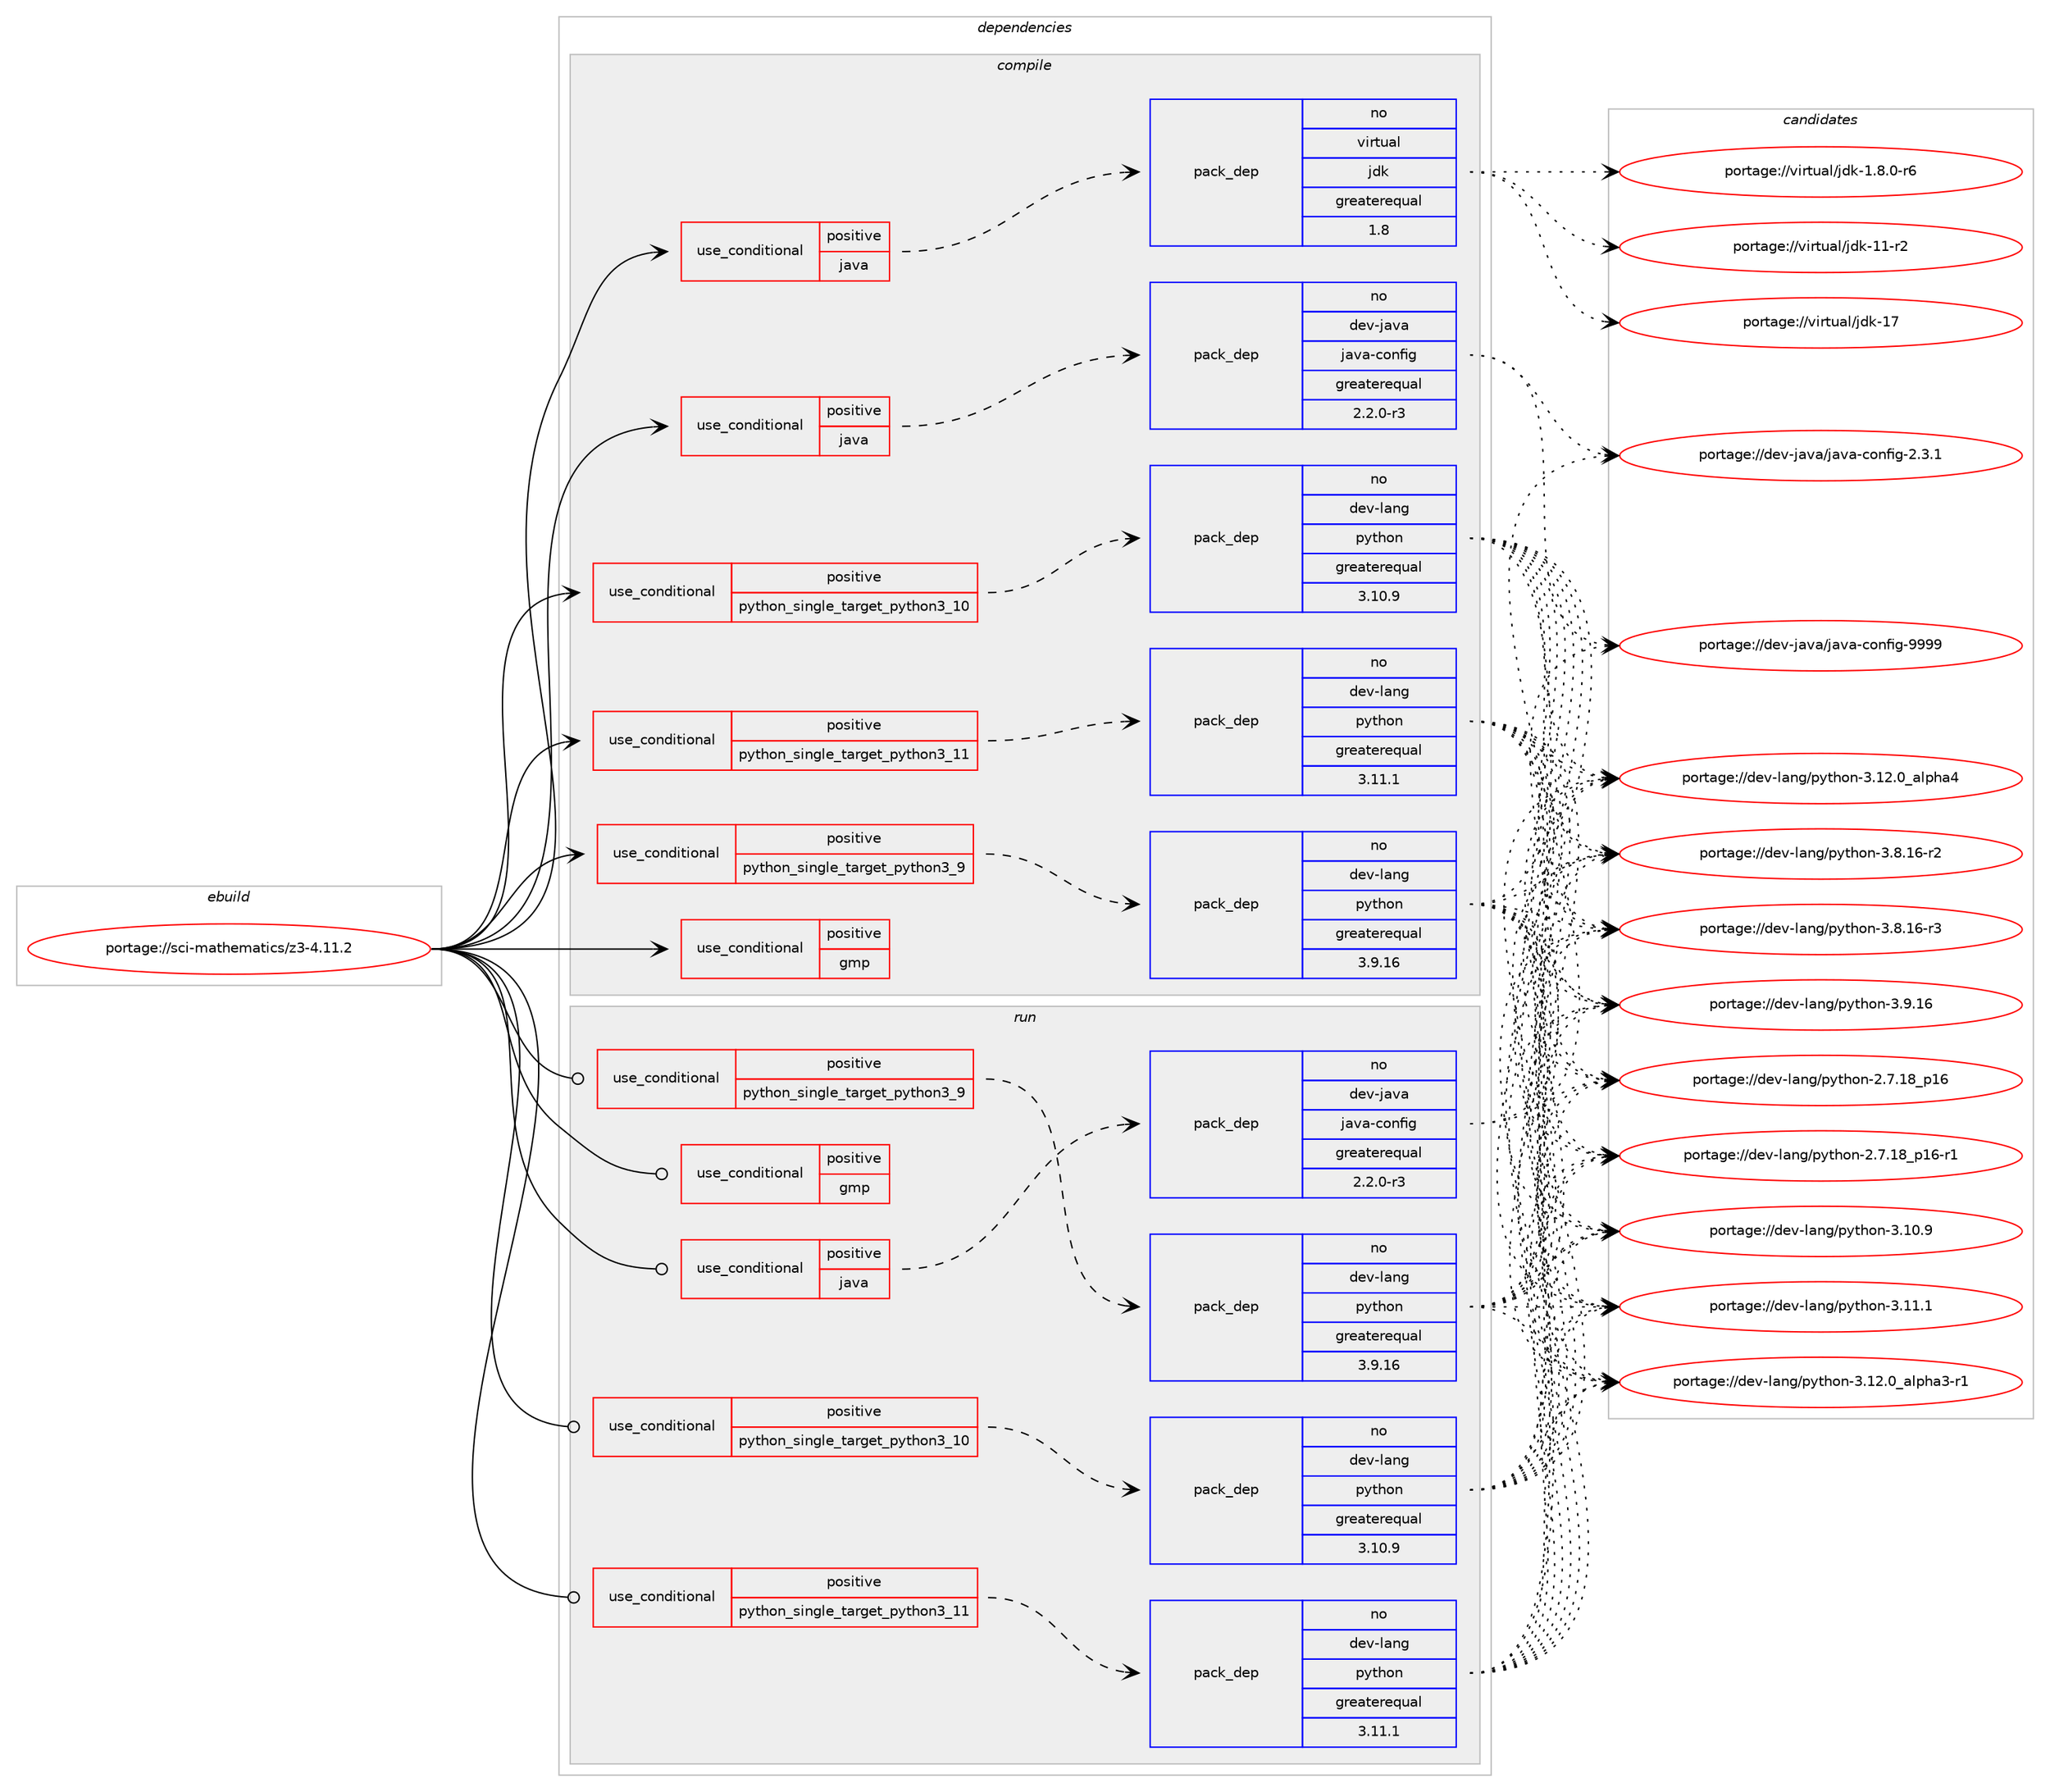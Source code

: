 digraph prolog {

# *************
# Graph options
# *************

newrank=true;
concentrate=true;
compound=true;
graph [rankdir=LR,fontname=Helvetica,fontsize=10,ranksep=1.5];#, ranksep=2.5, nodesep=0.2];
edge  [arrowhead=vee];
node  [fontname=Helvetica,fontsize=10];

# **********
# The ebuild
# **********

subgraph cluster_leftcol {
color=gray;
rank=same;
label=<<i>ebuild</i>>;
id [label="portage://sci-mathematics/z3-4.11.2", color=red, width=4, href="../sci-mathematics/z3-4.11.2.svg"];
}

# ****************
# The dependencies
# ****************

subgraph cluster_midcol {
color=gray;
label=<<i>dependencies</i>>;
subgraph cluster_compile {
fillcolor="#eeeeee";
style=filled;
label=<<i>compile</i>>;
subgraph cond2507 {
dependency3856 [label=<<TABLE BORDER="0" CELLBORDER="1" CELLSPACING="0" CELLPADDING="4"><TR><TD ROWSPAN="3" CELLPADDING="10">use_conditional</TD></TR><TR><TD>positive</TD></TR><TR><TD>gmp</TD></TR></TABLE>>, shape=none, color=red];
# *** BEGIN UNKNOWN DEPENDENCY TYPE (TODO) ***
# dependency3856 -> package_dependency(portage://sci-mathematics/z3-4.11.2,install,no,dev-libs,gmp,none,[,,],[slot(0),equal],[use(enable(cxx),positive),use(optenable(abi_x86_32),negative),use(optenable(abi_x86_64),negative),use(optenable(abi_x86_x32),negative),use(optenable(abi_mips_n32),negative),use(optenable(abi_mips_n64),negative),use(optenable(abi_mips_o32),negative),use(optenable(abi_s390_32),negative),use(optenable(abi_s390_64),negative)])
# *** END UNKNOWN DEPENDENCY TYPE (TODO) ***

}
id:e -> dependency3856:w [weight=20,style="solid",arrowhead="vee"];
subgraph cond2508 {
dependency3857 [label=<<TABLE BORDER="0" CELLBORDER="1" CELLSPACING="0" CELLPADDING="4"><TR><TD ROWSPAN="3" CELLPADDING="10">use_conditional</TD></TR><TR><TD>positive</TD></TR><TR><TD>java</TD></TR></TABLE>>, shape=none, color=red];
subgraph pack1305 {
dependency3858 [label=<<TABLE BORDER="0" CELLBORDER="1" CELLSPACING="0" CELLPADDING="4" WIDTH="220"><TR><TD ROWSPAN="6" CELLPADDING="30">pack_dep</TD></TR><TR><TD WIDTH="110">no</TD></TR><TR><TD>dev-java</TD></TR><TR><TD>java-config</TD></TR><TR><TD>greaterequal</TD></TR><TR><TD>2.2.0-r3</TD></TR></TABLE>>, shape=none, color=blue];
}
dependency3857:e -> dependency3858:w [weight=20,style="dashed",arrowhead="vee"];
}
id:e -> dependency3857:w [weight=20,style="solid",arrowhead="vee"];
subgraph cond2509 {
dependency3859 [label=<<TABLE BORDER="0" CELLBORDER="1" CELLSPACING="0" CELLPADDING="4"><TR><TD ROWSPAN="3" CELLPADDING="10">use_conditional</TD></TR><TR><TD>positive</TD></TR><TR><TD>java</TD></TR></TABLE>>, shape=none, color=red];
subgraph pack1306 {
dependency3860 [label=<<TABLE BORDER="0" CELLBORDER="1" CELLSPACING="0" CELLPADDING="4" WIDTH="220"><TR><TD ROWSPAN="6" CELLPADDING="30">pack_dep</TD></TR><TR><TD WIDTH="110">no</TD></TR><TR><TD>virtual</TD></TR><TR><TD>jdk</TD></TR><TR><TD>greaterequal</TD></TR><TR><TD>1.8</TD></TR></TABLE>>, shape=none, color=blue];
}
dependency3859:e -> dependency3860:w [weight=20,style="dashed",arrowhead="vee"];
}
id:e -> dependency3859:w [weight=20,style="solid",arrowhead="vee"];
subgraph cond2510 {
dependency3861 [label=<<TABLE BORDER="0" CELLBORDER="1" CELLSPACING="0" CELLPADDING="4"><TR><TD ROWSPAN="3" CELLPADDING="10">use_conditional</TD></TR><TR><TD>positive</TD></TR><TR><TD>python_single_target_python3_10</TD></TR></TABLE>>, shape=none, color=red];
subgraph pack1307 {
dependency3862 [label=<<TABLE BORDER="0" CELLBORDER="1" CELLSPACING="0" CELLPADDING="4" WIDTH="220"><TR><TD ROWSPAN="6" CELLPADDING="30">pack_dep</TD></TR><TR><TD WIDTH="110">no</TD></TR><TR><TD>dev-lang</TD></TR><TR><TD>python</TD></TR><TR><TD>greaterequal</TD></TR><TR><TD>3.10.9</TD></TR></TABLE>>, shape=none, color=blue];
}
dependency3861:e -> dependency3862:w [weight=20,style="dashed",arrowhead="vee"];
}
id:e -> dependency3861:w [weight=20,style="solid",arrowhead="vee"];
subgraph cond2511 {
dependency3863 [label=<<TABLE BORDER="0" CELLBORDER="1" CELLSPACING="0" CELLPADDING="4"><TR><TD ROWSPAN="3" CELLPADDING="10">use_conditional</TD></TR><TR><TD>positive</TD></TR><TR><TD>python_single_target_python3_11</TD></TR></TABLE>>, shape=none, color=red];
subgraph pack1308 {
dependency3864 [label=<<TABLE BORDER="0" CELLBORDER="1" CELLSPACING="0" CELLPADDING="4" WIDTH="220"><TR><TD ROWSPAN="6" CELLPADDING="30">pack_dep</TD></TR><TR><TD WIDTH="110">no</TD></TR><TR><TD>dev-lang</TD></TR><TR><TD>python</TD></TR><TR><TD>greaterequal</TD></TR><TR><TD>3.11.1</TD></TR></TABLE>>, shape=none, color=blue];
}
dependency3863:e -> dependency3864:w [weight=20,style="dashed",arrowhead="vee"];
}
id:e -> dependency3863:w [weight=20,style="solid",arrowhead="vee"];
subgraph cond2512 {
dependency3865 [label=<<TABLE BORDER="0" CELLBORDER="1" CELLSPACING="0" CELLPADDING="4"><TR><TD ROWSPAN="3" CELLPADDING="10">use_conditional</TD></TR><TR><TD>positive</TD></TR><TR><TD>python_single_target_python3_9</TD></TR></TABLE>>, shape=none, color=red];
subgraph pack1309 {
dependency3866 [label=<<TABLE BORDER="0" CELLBORDER="1" CELLSPACING="0" CELLPADDING="4" WIDTH="220"><TR><TD ROWSPAN="6" CELLPADDING="30">pack_dep</TD></TR><TR><TD WIDTH="110">no</TD></TR><TR><TD>dev-lang</TD></TR><TR><TD>python</TD></TR><TR><TD>greaterequal</TD></TR><TR><TD>3.9.16</TD></TR></TABLE>>, shape=none, color=blue];
}
dependency3865:e -> dependency3866:w [weight=20,style="dashed",arrowhead="vee"];
}
id:e -> dependency3865:w [weight=20,style="solid",arrowhead="vee"];
}
subgraph cluster_compileandrun {
fillcolor="#eeeeee";
style=filled;
label=<<i>compile and run</i>>;
}
subgraph cluster_run {
fillcolor="#eeeeee";
style=filled;
label=<<i>run</i>>;
subgraph cond2513 {
dependency3867 [label=<<TABLE BORDER="0" CELLBORDER="1" CELLSPACING="0" CELLPADDING="4"><TR><TD ROWSPAN="3" CELLPADDING="10">use_conditional</TD></TR><TR><TD>positive</TD></TR><TR><TD>gmp</TD></TR></TABLE>>, shape=none, color=red];
# *** BEGIN UNKNOWN DEPENDENCY TYPE (TODO) ***
# dependency3867 -> package_dependency(portage://sci-mathematics/z3-4.11.2,run,no,dev-libs,gmp,none,[,,],[slot(0),equal],[use(enable(cxx),positive),use(optenable(abi_x86_32),negative),use(optenable(abi_x86_64),negative),use(optenable(abi_x86_x32),negative),use(optenable(abi_mips_n32),negative),use(optenable(abi_mips_n64),negative),use(optenable(abi_mips_o32),negative),use(optenable(abi_s390_32),negative),use(optenable(abi_s390_64),negative)])
# *** END UNKNOWN DEPENDENCY TYPE (TODO) ***

}
id:e -> dependency3867:w [weight=20,style="solid",arrowhead="odot"];
subgraph cond2514 {
dependency3868 [label=<<TABLE BORDER="0" CELLBORDER="1" CELLSPACING="0" CELLPADDING="4"><TR><TD ROWSPAN="3" CELLPADDING="10">use_conditional</TD></TR><TR><TD>positive</TD></TR><TR><TD>java</TD></TR></TABLE>>, shape=none, color=red];
subgraph pack1310 {
dependency3869 [label=<<TABLE BORDER="0" CELLBORDER="1" CELLSPACING="0" CELLPADDING="4" WIDTH="220"><TR><TD ROWSPAN="6" CELLPADDING="30">pack_dep</TD></TR><TR><TD WIDTH="110">no</TD></TR><TR><TD>dev-java</TD></TR><TR><TD>java-config</TD></TR><TR><TD>greaterequal</TD></TR><TR><TD>2.2.0-r3</TD></TR></TABLE>>, shape=none, color=blue];
}
dependency3868:e -> dependency3869:w [weight=20,style="dashed",arrowhead="vee"];
}
id:e -> dependency3868:w [weight=20,style="solid",arrowhead="odot"];
subgraph cond2515 {
dependency3870 [label=<<TABLE BORDER="0" CELLBORDER="1" CELLSPACING="0" CELLPADDING="4"><TR><TD ROWSPAN="3" CELLPADDING="10">use_conditional</TD></TR><TR><TD>positive</TD></TR><TR><TD>python_single_target_python3_10</TD></TR></TABLE>>, shape=none, color=red];
subgraph pack1311 {
dependency3871 [label=<<TABLE BORDER="0" CELLBORDER="1" CELLSPACING="0" CELLPADDING="4" WIDTH="220"><TR><TD ROWSPAN="6" CELLPADDING="30">pack_dep</TD></TR><TR><TD WIDTH="110">no</TD></TR><TR><TD>dev-lang</TD></TR><TR><TD>python</TD></TR><TR><TD>greaterequal</TD></TR><TR><TD>3.10.9</TD></TR></TABLE>>, shape=none, color=blue];
}
dependency3870:e -> dependency3871:w [weight=20,style="dashed",arrowhead="vee"];
}
id:e -> dependency3870:w [weight=20,style="solid",arrowhead="odot"];
subgraph cond2516 {
dependency3872 [label=<<TABLE BORDER="0" CELLBORDER="1" CELLSPACING="0" CELLPADDING="4"><TR><TD ROWSPAN="3" CELLPADDING="10">use_conditional</TD></TR><TR><TD>positive</TD></TR><TR><TD>python_single_target_python3_11</TD></TR></TABLE>>, shape=none, color=red];
subgraph pack1312 {
dependency3873 [label=<<TABLE BORDER="0" CELLBORDER="1" CELLSPACING="0" CELLPADDING="4" WIDTH="220"><TR><TD ROWSPAN="6" CELLPADDING="30">pack_dep</TD></TR><TR><TD WIDTH="110">no</TD></TR><TR><TD>dev-lang</TD></TR><TR><TD>python</TD></TR><TR><TD>greaterequal</TD></TR><TR><TD>3.11.1</TD></TR></TABLE>>, shape=none, color=blue];
}
dependency3872:e -> dependency3873:w [weight=20,style="dashed",arrowhead="vee"];
}
id:e -> dependency3872:w [weight=20,style="solid",arrowhead="odot"];
subgraph cond2517 {
dependency3874 [label=<<TABLE BORDER="0" CELLBORDER="1" CELLSPACING="0" CELLPADDING="4"><TR><TD ROWSPAN="3" CELLPADDING="10">use_conditional</TD></TR><TR><TD>positive</TD></TR><TR><TD>python_single_target_python3_9</TD></TR></TABLE>>, shape=none, color=red];
subgraph pack1313 {
dependency3875 [label=<<TABLE BORDER="0" CELLBORDER="1" CELLSPACING="0" CELLPADDING="4" WIDTH="220"><TR><TD ROWSPAN="6" CELLPADDING="30">pack_dep</TD></TR><TR><TD WIDTH="110">no</TD></TR><TR><TD>dev-lang</TD></TR><TR><TD>python</TD></TR><TR><TD>greaterequal</TD></TR><TR><TD>3.9.16</TD></TR></TABLE>>, shape=none, color=blue];
}
dependency3874:e -> dependency3875:w [weight=20,style="dashed",arrowhead="vee"];
}
id:e -> dependency3874:w [weight=20,style="solid",arrowhead="odot"];
}
}

# **************
# The candidates
# **************

subgraph cluster_choices {
rank=same;
color=gray;
label=<<i>candidates</i>>;

subgraph choice1305 {
color=black;
nodesep=1;
choice1001011184510697118974710697118974599111110102105103455046514649 [label="portage://dev-java/java-config-2.3.1", color=red, width=4,href="../dev-java/java-config-2.3.1.svg"];
choice10010111845106971189747106971189745991111101021051034557575757 [label="portage://dev-java/java-config-9999", color=red, width=4,href="../dev-java/java-config-9999.svg"];
dependency3858:e -> choice1001011184510697118974710697118974599111110102105103455046514649:w [style=dotted,weight="100"];
dependency3858:e -> choice10010111845106971189747106971189745991111101021051034557575757:w [style=dotted,weight="100"];
}
subgraph choice1306 {
color=black;
nodesep=1;
choice11810511411611797108471061001074549465646484511454 [label="portage://virtual/jdk-1.8.0-r6", color=red, width=4,href="../virtual/jdk-1.8.0-r6.svg"];
choice11810511411611797108471061001074549494511450 [label="portage://virtual/jdk-11-r2", color=red, width=4,href="../virtual/jdk-11-r2.svg"];
choice1181051141161179710847106100107454955 [label="portage://virtual/jdk-17", color=red, width=4,href="../virtual/jdk-17.svg"];
dependency3860:e -> choice11810511411611797108471061001074549465646484511454:w [style=dotted,weight="100"];
dependency3860:e -> choice11810511411611797108471061001074549494511450:w [style=dotted,weight="100"];
dependency3860:e -> choice1181051141161179710847106100107454955:w [style=dotted,weight="100"];
}
subgraph choice1307 {
color=black;
nodesep=1;
choice10010111845108971101034711212111610411111045504655464956951124954 [label="portage://dev-lang/python-2.7.18_p16", color=red, width=4,href="../dev-lang/python-2.7.18_p16.svg"];
choice100101118451089711010347112121116104111110455046554649569511249544511449 [label="portage://dev-lang/python-2.7.18_p16-r1", color=red, width=4,href="../dev-lang/python-2.7.18_p16-r1.svg"];
choice10010111845108971101034711212111610411111045514649484657 [label="portage://dev-lang/python-3.10.9", color=red, width=4,href="../dev-lang/python-3.10.9.svg"];
choice10010111845108971101034711212111610411111045514649494649 [label="portage://dev-lang/python-3.11.1", color=red, width=4,href="../dev-lang/python-3.11.1.svg"];
choice10010111845108971101034711212111610411111045514649504648959710811210497514511449 [label="portage://dev-lang/python-3.12.0_alpha3-r1", color=red, width=4,href="../dev-lang/python-3.12.0_alpha3-r1.svg"];
choice1001011184510897110103471121211161041111104551464950464895971081121049752 [label="portage://dev-lang/python-3.12.0_alpha4", color=red, width=4,href="../dev-lang/python-3.12.0_alpha4.svg"];
choice100101118451089711010347112121116104111110455146564649544511450 [label="portage://dev-lang/python-3.8.16-r2", color=red, width=4,href="../dev-lang/python-3.8.16-r2.svg"];
choice100101118451089711010347112121116104111110455146564649544511451 [label="portage://dev-lang/python-3.8.16-r3", color=red, width=4,href="../dev-lang/python-3.8.16-r3.svg"];
choice10010111845108971101034711212111610411111045514657464954 [label="portage://dev-lang/python-3.9.16", color=red, width=4,href="../dev-lang/python-3.9.16.svg"];
dependency3862:e -> choice10010111845108971101034711212111610411111045504655464956951124954:w [style=dotted,weight="100"];
dependency3862:e -> choice100101118451089711010347112121116104111110455046554649569511249544511449:w [style=dotted,weight="100"];
dependency3862:e -> choice10010111845108971101034711212111610411111045514649484657:w [style=dotted,weight="100"];
dependency3862:e -> choice10010111845108971101034711212111610411111045514649494649:w [style=dotted,weight="100"];
dependency3862:e -> choice10010111845108971101034711212111610411111045514649504648959710811210497514511449:w [style=dotted,weight="100"];
dependency3862:e -> choice1001011184510897110103471121211161041111104551464950464895971081121049752:w [style=dotted,weight="100"];
dependency3862:e -> choice100101118451089711010347112121116104111110455146564649544511450:w [style=dotted,weight="100"];
dependency3862:e -> choice100101118451089711010347112121116104111110455146564649544511451:w [style=dotted,weight="100"];
dependency3862:e -> choice10010111845108971101034711212111610411111045514657464954:w [style=dotted,weight="100"];
}
subgraph choice1308 {
color=black;
nodesep=1;
choice10010111845108971101034711212111610411111045504655464956951124954 [label="portage://dev-lang/python-2.7.18_p16", color=red, width=4,href="../dev-lang/python-2.7.18_p16.svg"];
choice100101118451089711010347112121116104111110455046554649569511249544511449 [label="portage://dev-lang/python-2.7.18_p16-r1", color=red, width=4,href="../dev-lang/python-2.7.18_p16-r1.svg"];
choice10010111845108971101034711212111610411111045514649484657 [label="portage://dev-lang/python-3.10.9", color=red, width=4,href="../dev-lang/python-3.10.9.svg"];
choice10010111845108971101034711212111610411111045514649494649 [label="portage://dev-lang/python-3.11.1", color=red, width=4,href="../dev-lang/python-3.11.1.svg"];
choice10010111845108971101034711212111610411111045514649504648959710811210497514511449 [label="portage://dev-lang/python-3.12.0_alpha3-r1", color=red, width=4,href="../dev-lang/python-3.12.0_alpha3-r1.svg"];
choice1001011184510897110103471121211161041111104551464950464895971081121049752 [label="portage://dev-lang/python-3.12.0_alpha4", color=red, width=4,href="../dev-lang/python-3.12.0_alpha4.svg"];
choice100101118451089711010347112121116104111110455146564649544511450 [label="portage://dev-lang/python-3.8.16-r2", color=red, width=4,href="../dev-lang/python-3.8.16-r2.svg"];
choice100101118451089711010347112121116104111110455146564649544511451 [label="portage://dev-lang/python-3.8.16-r3", color=red, width=4,href="../dev-lang/python-3.8.16-r3.svg"];
choice10010111845108971101034711212111610411111045514657464954 [label="portage://dev-lang/python-3.9.16", color=red, width=4,href="../dev-lang/python-3.9.16.svg"];
dependency3864:e -> choice10010111845108971101034711212111610411111045504655464956951124954:w [style=dotted,weight="100"];
dependency3864:e -> choice100101118451089711010347112121116104111110455046554649569511249544511449:w [style=dotted,weight="100"];
dependency3864:e -> choice10010111845108971101034711212111610411111045514649484657:w [style=dotted,weight="100"];
dependency3864:e -> choice10010111845108971101034711212111610411111045514649494649:w [style=dotted,weight="100"];
dependency3864:e -> choice10010111845108971101034711212111610411111045514649504648959710811210497514511449:w [style=dotted,weight="100"];
dependency3864:e -> choice1001011184510897110103471121211161041111104551464950464895971081121049752:w [style=dotted,weight="100"];
dependency3864:e -> choice100101118451089711010347112121116104111110455146564649544511450:w [style=dotted,weight="100"];
dependency3864:e -> choice100101118451089711010347112121116104111110455146564649544511451:w [style=dotted,weight="100"];
dependency3864:e -> choice10010111845108971101034711212111610411111045514657464954:w [style=dotted,weight="100"];
}
subgraph choice1309 {
color=black;
nodesep=1;
choice10010111845108971101034711212111610411111045504655464956951124954 [label="portage://dev-lang/python-2.7.18_p16", color=red, width=4,href="../dev-lang/python-2.7.18_p16.svg"];
choice100101118451089711010347112121116104111110455046554649569511249544511449 [label="portage://dev-lang/python-2.7.18_p16-r1", color=red, width=4,href="../dev-lang/python-2.7.18_p16-r1.svg"];
choice10010111845108971101034711212111610411111045514649484657 [label="portage://dev-lang/python-3.10.9", color=red, width=4,href="../dev-lang/python-3.10.9.svg"];
choice10010111845108971101034711212111610411111045514649494649 [label="portage://dev-lang/python-3.11.1", color=red, width=4,href="../dev-lang/python-3.11.1.svg"];
choice10010111845108971101034711212111610411111045514649504648959710811210497514511449 [label="portage://dev-lang/python-3.12.0_alpha3-r1", color=red, width=4,href="../dev-lang/python-3.12.0_alpha3-r1.svg"];
choice1001011184510897110103471121211161041111104551464950464895971081121049752 [label="portage://dev-lang/python-3.12.0_alpha4", color=red, width=4,href="../dev-lang/python-3.12.0_alpha4.svg"];
choice100101118451089711010347112121116104111110455146564649544511450 [label="portage://dev-lang/python-3.8.16-r2", color=red, width=4,href="../dev-lang/python-3.8.16-r2.svg"];
choice100101118451089711010347112121116104111110455146564649544511451 [label="portage://dev-lang/python-3.8.16-r3", color=red, width=4,href="../dev-lang/python-3.8.16-r3.svg"];
choice10010111845108971101034711212111610411111045514657464954 [label="portage://dev-lang/python-3.9.16", color=red, width=4,href="../dev-lang/python-3.9.16.svg"];
dependency3866:e -> choice10010111845108971101034711212111610411111045504655464956951124954:w [style=dotted,weight="100"];
dependency3866:e -> choice100101118451089711010347112121116104111110455046554649569511249544511449:w [style=dotted,weight="100"];
dependency3866:e -> choice10010111845108971101034711212111610411111045514649484657:w [style=dotted,weight="100"];
dependency3866:e -> choice10010111845108971101034711212111610411111045514649494649:w [style=dotted,weight="100"];
dependency3866:e -> choice10010111845108971101034711212111610411111045514649504648959710811210497514511449:w [style=dotted,weight="100"];
dependency3866:e -> choice1001011184510897110103471121211161041111104551464950464895971081121049752:w [style=dotted,weight="100"];
dependency3866:e -> choice100101118451089711010347112121116104111110455146564649544511450:w [style=dotted,weight="100"];
dependency3866:e -> choice100101118451089711010347112121116104111110455146564649544511451:w [style=dotted,weight="100"];
dependency3866:e -> choice10010111845108971101034711212111610411111045514657464954:w [style=dotted,weight="100"];
}
subgraph choice1310 {
color=black;
nodesep=1;
choice1001011184510697118974710697118974599111110102105103455046514649 [label="portage://dev-java/java-config-2.3.1", color=red, width=4,href="../dev-java/java-config-2.3.1.svg"];
choice10010111845106971189747106971189745991111101021051034557575757 [label="portage://dev-java/java-config-9999", color=red, width=4,href="../dev-java/java-config-9999.svg"];
dependency3869:e -> choice1001011184510697118974710697118974599111110102105103455046514649:w [style=dotted,weight="100"];
dependency3869:e -> choice10010111845106971189747106971189745991111101021051034557575757:w [style=dotted,weight="100"];
}
subgraph choice1311 {
color=black;
nodesep=1;
choice10010111845108971101034711212111610411111045504655464956951124954 [label="portage://dev-lang/python-2.7.18_p16", color=red, width=4,href="../dev-lang/python-2.7.18_p16.svg"];
choice100101118451089711010347112121116104111110455046554649569511249544511449 [label="portage://dev-lang/python-2.7.18_p16-r1", color=red, width=4,href="../dev-lang/python-2.7.18_p16-r1.svg"];
choice10010111845108971101034711212111610411111045514649484657 [label="portage://dev-lang/python-3.10.9", color=red, width=4,href="../dev-lang/python-3.10.9.svg"];
choice10010111845108971101034711212111610411111045514649494649 [label="portage://dev-lang/python-3.11.1", color=red, width=4,href="../dev-lang/python-3.11.1.svg"];
choice10010111845108971101034711212111610411111045514649504648959710811210497514511449 [label="portage://dev-lang/python-3.12.0_alpha3-r1", color=red, width=4,href="../dev-lang/python-3.12.0_alpha3-r1.svg"];
choice1001011184510897110103471121211161041111104551464950464895971081121049752 [label="portage://dev-lang/python-3.12.0_alpha4", color=red, width=4,href="../dev-lang/python-3.12.0_alpha4.svg"];
choice100101118451089711010347112121116104111110455146564649544511450 [label="portage://dev-lang/python-3.8.16-r2", color=red, width=4,href="../dev-lang/python-3.8.16-r2.svg"];
choice100101118451089711010347112121116104111110455146564649544511451 [label="portage://dev-lang/python-3.8.16-r3", color=red, width=4,href="../dev-lang/python-3.8.16-r3.svg"];
choice10010111845108971101034711212111610411111045514657464954 [label="portage://dev-lang/python-3.9.16", color=red, width=4,href="../dev-lang/python-3.9.16.svg"];
dependency3871:e -> choice10010111845108971101034711212111610411111045504655464956951124954:w [style=dotted,weight="100"];
dependency3871:e -> choice100101118451089711010347112121116104111110455046554649569511249544511449:w [style=dotted,weight="100"];
dependency3871:e -> choice10010111845108971101034711212111610411111045514649484657:w [style=dotted,weight="100"];
dependency3871:e -> choice10010111845108971101034711212111610411111045514649494649:w [style=dotted,weight="100"];
dependency3871:e -> choice10010111845108971101034711212111610411111045514649504648959710811210497514511449:w [style=dotted,weight="100"];
dependency3871:e -> choice1001011184510897110103471121211161041111104551464950464895971081121049752:w [style=dotted,weight="100"];
dependency3871:e -> choice100101118451089711010347112121116104111110455146564649544511450:w [style=dotted,weight="100"];
dependency3871:e -> choice100101118451089711010347112121116104111110455146564649544511451:w [style=dotted,weight="100"];
dependency3871:e -> choice10010111845108971101034711212111610411111045514657464954:w [style=dotted,weight="100"];
}
subgraph choice1312 {
color=black;
nodesep=1;
choice10010111845108971101034711212111610411111045504655464956951124954 [label="portage://dev-lang/python-2.7.18_p16", color=red, width=4,href="../dev-lang/python-2.7.18_p16.svg"];
choice100101118451089711010347112121116104111110455046554649569511249544511449 [label="portage://dev-lang/python-2.7.18_p16-r1", color=red, width=4,href="../dev-lang/python-2.7.18_p16-r1.svg"];
choice10010111845108971101034711212111610411111045514649484657 [label="portage://dev-lang/python-3.10.9", color=red, width=4,href="../dev-lang/python-3.10.9.svg"];
choice10010111845108971101034711212111610411111045514649494649 [label="portage://dev-lang/python-3.11.1", color=red, width=4,href="../dev-lang/python-3.11.1.svg"];
choice10010111845108971101034711212111610411111045514649504648959710811210497514511449 [label="portage://dev-lang/python-3.12.0_alpha3-r1", color=red, width=4,href="../dev-lang/python-3.12.0_alpha3-r1.svg"];
choice1001011184510897110103471121211161041111104551464950464895971081121049752 [label="portage://dev-lang/python-3.12.0_alpha4", color=red, width=4,href="../dev-lang/python-3.12.0_alpha4.svg"];
choice100101118451089711010347112121116104111110455146564649544511450 [label="portage://dev-lang/python-3.8.16-r2", color=red, width=4,href="../dev-lang/python-3.8.16-r2.svg"];
choice100101118451089711010347112121116104111110455146564649544511451 [label="portage://dev-lang/python-3.8.16-r3", color=red, width=4,href="../dev-lang/python-3.8.16-r3.svg"];
choice10010111845108971101034711212111610411111045514657464954 [label="portage://dev-lang/python-3.9.16", color=red, width=4,href="../dev-lang/python-3.9.16.svg"];
dependency3873:e -> choice10010111845108971101034711212111610411111045504655464956951124954:w [style=dotted,weight="100"];
dependency3873:e -> choice100101118451089711010347112121116104111110455046554649569511249544511449:w [style=dotted,weight="100"];
dependency3873:e -> choice10010111845108971101034711212111610411111045514649484657:w [style=dotted,weight="100"];
dependency3873:e -> choice10010111845108971101034711212111610411111045514649494649:w [style=dotted,weight="100"];
dependency3873:e -> choice10010111845108971101034711212111610411111045514649504648959710811210497514511449:w [style=dotted,weight="100"];
dependency3873:e -> choice1001011184510897110103471121211161041111104551464950464895971081121049752:w [style=dotted,weight="100"];
dependency3873:e -> choice100101118451089711010347112121116104111110455146564649544511450:w [style=dotted,weight="100"];
dependency3873:e -> choice100101118451089711010347112121116104111110455146564649544511451:w [style=dotted,weight="100"];
dependency3873:e -> choice10010111845108971101034711212111610411111045514657464954:w [style=dotted,weight="100"];
}
subgraph choice1313 {
color=black;
nodesep=1;
choice10010111845108971101034711212111610411111045504655464956951124954 [label="portage://dev-lang/python-2.7.18_p16", color=red, width=4,href="../dev-lang/python-2.7.18_p16.svg"];
choice100101118451089711010347112121116104111110455046554649569511249544511449 [label="portage://dev-lang/python-2.7.18_p16-r1", color=red, width=4,href="../dev-lang/python-2.7.18_p16-r1.svg"];
choice10010111845108971101034711212111610411111045514649484657 [label="portage://dev-lang/python-3.10.9", color=red, width=4,href="../dev-lang/python-3.10.9.svg"];
choice10010111845108971101034711212111610411111045514649494649 [label="portage://dev-lang/python-3.11.1", color=red, width=4,href="../dev-lang/python-3.11.1.svg"];
choice10010111845108971101034711212111610411111045514649504648959710811210497514511449 [label="portage://dev-lang/python-3.12.0_alpha3-r1", color=red, width=4,href="../dev-lang/python-3.12.0_alpha3-r1.svg"];
choice1001011184510897110103471121211161041111104551464950464895971081121049752 [label="portage://dev-lang/python-3.12.0_alpha4", color=red, width=4,href="../dev-lang/python-3.12.0_alpha4.svg"];
choice100101118451089711010347112121116104111110455146564649544511450 [label="portage://dev-lang/python-3.8.16-r2", color=red, width=4,href="../dev-lang/python-3.8.16-r2.svg"];
choice100101118451089711010347112121116104111110455146564649544511451 [label="portage://dev-lang/python-3.8.16-r3", color=red, width=4,href="../dev-lang/python-3.8.16-r3.svg"];
choice10010111845108971101034711212111610411111045514657464954 [label="portage://dev-lang/python-3.9.16", color=red, width=4,href="../dev-lang/python-3.9.16.svg"];
dependency3875:e -> choice10010111845108971101034711212111610411111045504655464956951124954:w [style=dotted,weight="100"];
dependency3875:e -> choice100101118451089711010347112121116104111110455046554649569511249544511449:w [style=dotted,weight="100"];
dependency3875:e -> choice10010111845108971101034711212111610411111045514649484657:w [style=dotted,weight="100"];
dependency3875:e -> choice10010111845108971101034711212111610411111045514649494649:w [style=dotted,weight="100"];
dependency3875:e -> choice10010111845108971101034711212111610411111045514649504648959710811210497514511449:w [style=dotted,weight="100"];
dependency3875:e -> choice1001011184510897110103471121211161041111104551464950464895971081121049752:w [style=dotted,weight="100"];
dependency3875:e -> choice100101118451089711010347112121116104111110455146564649544511450:w [style=dotted,weight="100"];
dependency3875:e -> choice100101118451089711010347112121116104111110455146564649544511451:w [style=dotted,weight="100"];
dependency3875:e -> choice10010111845108971101034711212111610411111045514657464954:w [style=dotted,weight="100"];
}
}

}
